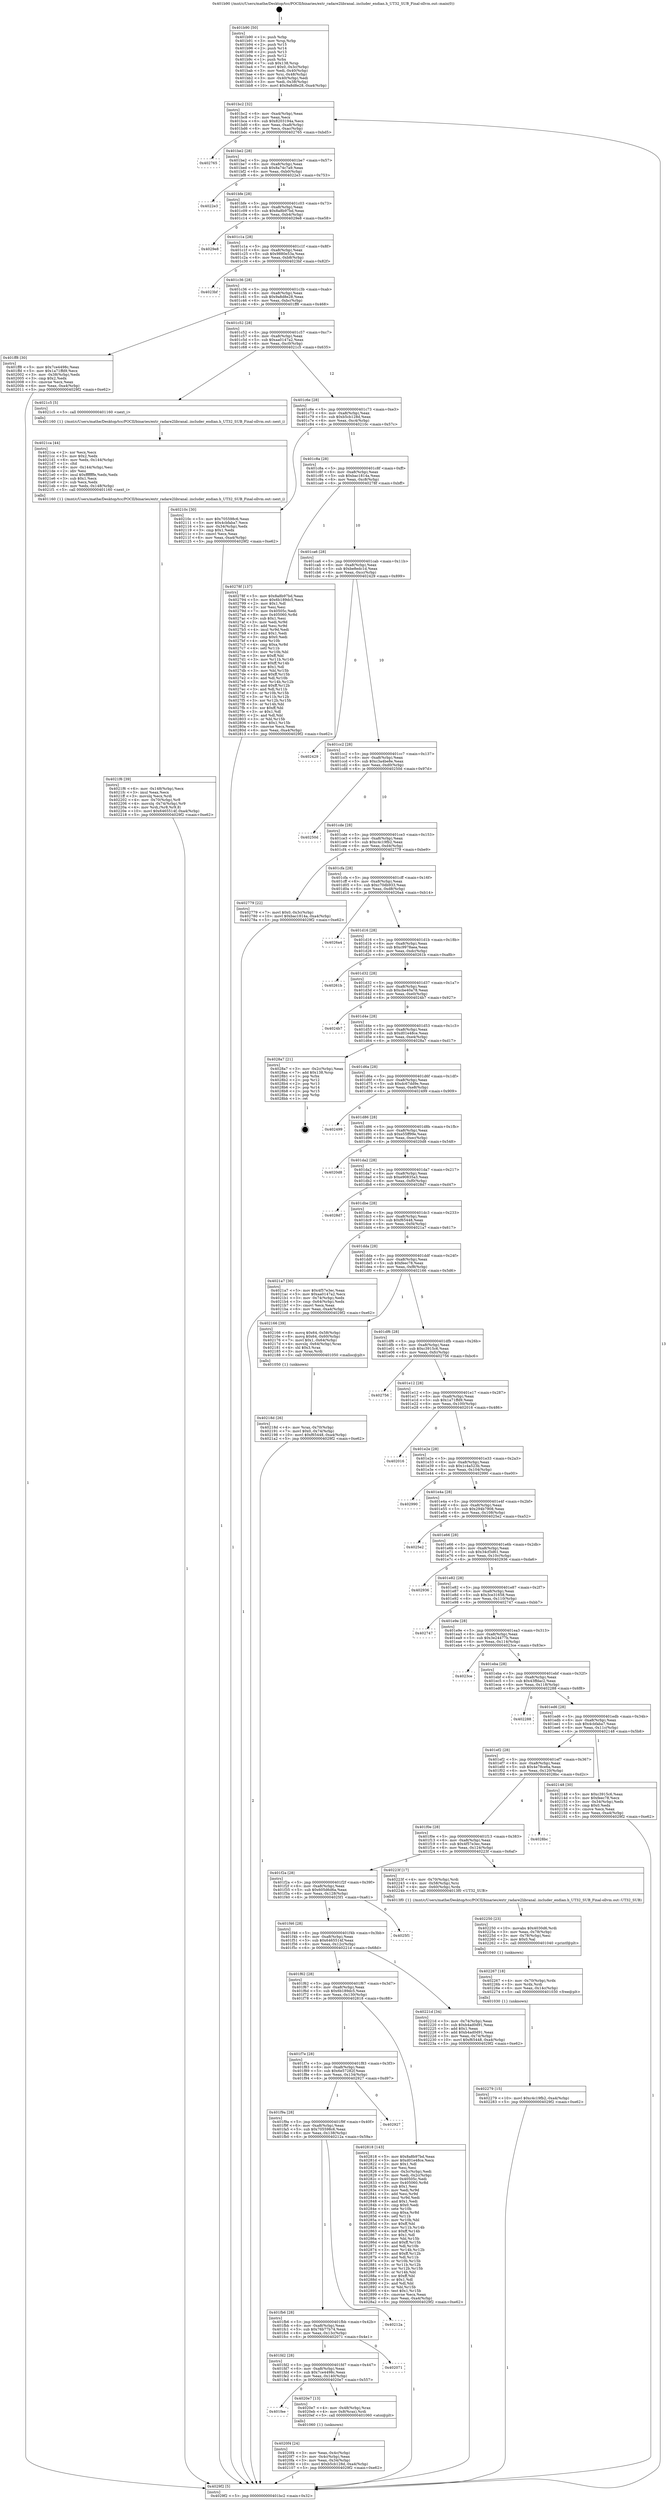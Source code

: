 digraph "0x401b90" {
  label = "0x401b90 (/mnt/c/Users/mathe/Desktop/tcc/POCII/binaries/extr_radare2libranal..includer_endian.h_UT32_SUB_Final-ollvm.out::main(0))"
  labelloc = "t"
  node[shape=record]

  Entry [label="",width=0.3,height=0.3,shape=circle,fillcolor=black,style=filled]
  "0x401bc2" [label="{
     0x401bc2 [32]\l
     | [instrs]\l
     &nbsp;&nbsp;0x401bc2 \<+6\>: mov -0xa4(%rbp),%eax\l
     &nbsp;&nbsp;0x401bc8 \<+2\>: mov %eax,%ecx\l
     &nbsp;&nbsp;0x401bca \<+6\>: sub $0x8203194a,%ecx\l
     &nbsp;&nbsp;0x401bd0 \<+6\>: mov %eax,-0xa8(%rbp)\l
     &nbsp;&nbsp;0x401bd6 \<+6\>: mov %ecx,-0xac(%rbp)\l
     &nbsp;&nbsp;0x401bdc \<+6\>: je 0000000000402765 \<main+0xbd5\>\l
  }"]
  "0x402765" [label="{
     0x402765\l
  }", style=dashed]
  "0x401be2" [label="{
     0x401be2 [28]\l
     | [instrs]\l
     &nbsp;&nbsp;0x401be2 \<+5\>: jmp 0000000000401be7 \<main+0x57\>\l
     &nbsp;&nbsp;0x401be7 \<+6\>: mov -0xa8(%rbp),%eax\l
     &nbsp;&nbsp;0x401bed \<+5\>: sub $0x8a74c7a9,%eax\l
     &nbsp;&nbsp;0x401bf2 \<+6\>: mov %eax,-0xb0(%rbp)\l
     &nbsp;&nbsp;0x401bf8 \<+6\>: je 00000000004022e3 \<main+0x753\>\l
  }"]
  Exit [label="",width=0.3,height=0.3,shape=circle,fillcolor=black,style=filled,peripheries=2]
  "0x4022e3" [label="{
     0x4022e3\l
  }", style=dashed]
  "0x401bfe" [label="{
     0x401bfe [28]\l
     | [instrs]\l
     &nbsp;&nbsp;0x401bfe \<+5\>: jmp 0000000000401c03 \<main+0x73\>\l
     &nbsp;&nbsp;0x401c03 \<+6\>: mov -0xa8(%rbp),%eax\l
     &nbsp;&nbsp;0x401c09 \<+5\>: sub $0x8a8b97bd,%eax\l
     &nbsp;&nbsp;0x401c0e \<+6\>: mov %eax,-0xb4(%rbp)\l
     &nbsp;&nbsp;0x401c14 \<+6\>: je 00000000004029e8 \<main+0xe58\>\l
  }"]
  "0x402279" [label="{
     0x402279 [15]\l
     | [instrs]\l
     &nbsp;&nbsp;0x402279 \<+10\>: movl $0xc4c19fb2,-0xa4(%rbp)\l
     &nbsp;&nbsp;0x402283 \<+5\>: jmp 00000000004029f2 \<main+0xe62\>\l
  }"]
  "0x4029e8" [label="{
     0x4029e8\l
  }", style=dashed]
  "0x401c1a" [label="{
     0x401c1a [28]\l
     | [instrs]\l
     &nbsp;&nbsp;0x401c1a \<+5\>: jmp 0000000000401c1f \<main+0x8f\>\l
     &nbsp;&nbsp;0x401c1f \<+6\>: mov -0xa8(%rbp),%eax\l
     &nbsp;&nbsp;0x401c25 \<+5\>: sub $0x9880e53a,%eax\l
     &nbsp;&nbsp;0x401c2a \<+6\>: mov %eax,-0xb8(%rbp)\l
     &nbsp;&nbsp;0x401c30 \<+6\>: je 00000000004023bf \<main+0x82f\>\l
  }"]
  "0x402267" [label="{
     0x402267 [18]\l
     | [instrs]\l
     &nbsp;&nbsp;0x402267 \<+4\>: mov -0x70(%rbp),%rdx\l
     &nbsp;&nbsp;0x40226b \<+3\>: mov %rdx,%rdi\l
     &nbsp;&nbsp;0x40226e \<+6\>: mov %eax,-0x14c(%rbp)\l
     &nbsp;&nbsp;0x402274 \<+5\>: call 0000000000401030 \<free@plt\>\l
     | [calls]\l
     &nbsp;&nbsp;0x401030 \{1\} (unknown)\l
  }"]
  "0x4023bf" [label="{
     0x4023bf\l
  }", style=dashed]
  "0x401c36" [label="{
     0x401c36 [28]\l
     | [instrs]\l
     &nbsp;&nbsp;0x401c36 \<+5\>: jmp 0000000000401c3b \<main+0xab\>\l
     &nbsp;&nbsp;0x401c3b \<+6\>: mov -0xa8(%rbp),%eax\l
     &nbsp;&nbsp;0x401c41 \<+5\>: sub $0x9a8d8e28,%eax\l
     &nbsp;&nbsp;0x401c46 \<+6\>: mov %eax,-0xbc(%rbp)\l
     &nbsp;&nbsp;0x401c4c \<+6\>: je 0000000000401ff8 \<main+0x468\>\l
  }"]
  "0x402250" [label="{
     0x402250 [23]\l
     | [instrs]\l
     &nbsp;&nbsp;0x402250 \<+10\>: movabs $0x4030d6,%rdi\l
     &nbsp;&nbsp;0x40225a \<+3\>: mov %eax,-0x78(%rbp)\l
     &nbsp;&nbsp;0x40225d \<+3\>: mov -0x78(%rbp),%esi\l
     &nbsp;&nbsp;0x402260 \<+2\>: mov $0x0,%al\l
     &nbsp;&nbsp;0x402262 \<+5\>: call 0000000000401040 \<printf@plt\>\l
     | [calls]\l
     &nbsp;&nbsp;0x401040 \{1\} (unknown)\l
  }"]
  "0x401ff8" [label="{
     0x401ff8 [30]\l
     | [instrs]\l
     &nbsp;&nbsp;0x401ff8 \<+5\>: mov $0x7ce4498c,%eax\l
     &nbsp;&nbsp;0x401ffd \<+5\>: mov $0x1a71ffd9,%ecx\l
     &nbsp;&nbsp;0x402002 \<+3\>: mov -0x38(%rbp),%edx\l
     &nbsp;&nbsp;0x402005 \<+3\>: cmp $0x2,%edx\l
     &nbsp;&nbsp;0x402008 \<+3\>: cmovne %ecx,%eax\l
     &nbsp;&nbsp;0x40200b \<+6\>: mov %eax,-0xa4(%rbp)\l
     &nbsp;&nbsp;0x402011 \<+5\>: jmp 00000000004029f2 \<main+0xe62\>\l
  }"]
  "0x401c52" [label="{
     0x401c52 [28]\l
     | [instrs]\l
     &nbsp;&nbsp;0x401c52 \<+5\>: jmp 0000000000401c57 \<main+0xc7\>\l
     &nbsp;&nbsp;0x401c57 \<+6\>: mov -0xa8(%rbp),%eax\l
     &nbsp;&nbsp;0x401c5d \<+5\>: sub $0xaa0147a2,%eax\l
     &nbsp;&nbsp;0x401c62 \<+6\>: mov %eax,-0xc0(%rbp)\l
     &nbsp;&nbsp;0x401c68 \<+6\>: je 00000000004021c5 \<main+0x635\>\l
  }"]
  "0x4029f2" [label="{
     0x4029f2 [5]\l
     | [instrs]\l
     &nbsp;&nbsp;0x4029f2 \<+5\>: jmp 0000000000401bc2 \<main+0x32\>\l
  }"]
  "0x401b90" [label="{
     0x401b90 [50]\l
     | [instrs]\l
     &nbsp;&nbsp;0x401b90 \<+1\>: push %rbp\l
     &nbsp;&nbsp;0x401b91 \<+3\>: mov %rsp,%rbp\l
     &nbsp;&nbsp;0x401b94 \<+2\>: push %r15\l
     &nbsp;&nbsp;0x401b96 \<+2\>: push %r14\l
     &nbsp;&nbsp;0x401b98 \<+2\>: push %r13\l
     &nbsp;&nbsp;0x401b9a \<+2\>: push %r12\l
     &nbsp;&nbsp;0x401b9c \<+1\>: push %rbx\l
     &nbsp;&nbsp;0x401b9d \<+7\>: sub $0x138,%rsp\l
     &nbsp;&nbsp;0x401ba4 \<+7\>: movl $0x0,-0x3c(%rbp)\l
     &nbsp;&nbsp;0x401bab \<+3\>: mov %edi,-0x40(%rbp)\l
     &nbsp;&nbsp;0x401bae \<+4\>: mov %rsi,-0x48(%rbp)\l
     &nbsp;&nbsp;0x401bb2 \<+3\>: mov -0x40(%rbp),%edi\l
     &nbsp;&nbsp;0x401bb5 \<+3\>: mov %edi,-0x38(%rbp)\l
     &nbsp;&nbsp;0x401bb8 \<+10\>: movl $0x9a8d8e28,-0xa4(%rbp)\l
  }"]
  "0x4021f6" [label="{
     0x4021f6 [39]\l
     | [instrs]\l
     &nbsp;&nbsp;0x4021f6 \<+6\>: mov -0x148(%rbp),%ecx\l
     &nbsp;&nbsp;0x4021fc \<+3\>: imul %eax,%ecx\l
     &nbsp;&nbsp;0x4021ff \<+3\>: movslq %ecx,%rdi\l
     &nbsp;&nbsp;0x402202 \<+4\>: mov -0x70(%rbp),%r8\l
     &nbsp;&nbsp;0x402206 \<+4\>: movslq -0x74(%rbp),%r9\l
     &nbsp;&nbsp;0x40220a \<+4\>: mov %rdi,(%r8,%r9,8)\l
     &nbsp;&nbsp;0x40220e \<+10\>: movl $0x6465514f,-0xa4(%rbp)\l
     &nbsp;&nbsp;0x402218 \<+5\>: jmp 00000000004029f2 \<main+0xe62\>\l
  }"]
  "0x4021c5" [label="{
     0x4021c5 [5]\l
     | [instrs]\l
     &nbsp;&nbsp;0x4021c5 \<+5\>: call 0000000000401160 \<next_i\>\l
     | [calls]\l
     &nbsp;&nbsp;0x401160 \{1\} (/mnt/c/Users/mathe/Desktop/tcc/POCII/binaries/extr_radare2libranal..includer_endian.h_UT32_SUB_Final-ollvm.out::next_i)\l
  }"]
  "0x401c6e" [label="{
     0x401c6e [28]\l
     | [instrs]\l
     &nbsp;&nbsp;0x401c6e \<+5\>: jmp 0000000000401c73 \<main+0xe3\>\l
     &nbsp;&nbsp;0x401c73 \<+6\>: mov -0xa8(%rbp),%eax\l
     &nbsp;&nbsp;0x401c79 \<+5\>: sub $0xb5cb128d,%eax\l
     &nbsp;&nbsp;0x401c7e \<+6\>: mov %eax,-0xc4(%rbp)\l
     &nbsp;&nbsp;0x401c84 \<+6\>: je 000000000040210c \<main+0x57c\>\l
  }"]
  "0x4021ca" [label="{
     0x4021ca [44]\l
     | [instrs]\l
     &nbsp;&nbsp;0x4021ca \<+2\>: xor %ecx,%ecx\l
     &nbsp;&nbsp;0x4021cc \<+5\>: mov $0x2,%edx\l
     &nbsp;&nbsp;0x4021d1 \<+6\>: mov %edx,-0x144(%rbp)\l
     &nbsp;&nbsp;0x4021d7 \<+1\>: cltd\l
     &nbsp;&nbsp;0x4021d8 \<+6\>: mov -0x144(%rbp),%esi\l
     &nbsp;&nbsp;0x4021de \<+2\>: idiv %esi\l
     &nbsp;&nbsp;0x4021e0 \<+6\>: imul $0xfffffffe,%edx,%edx\l
     &nbsp;&nbsp;0x4021e6 \<+3\>: sub $0x1,%ecx\l
     &nbsp;&nbsp;0x4021e9 \<+2\>: sub %ecx,%edx\l
     &nbsp;&nbsp;0x4021eb \<+6\>: mov %edx,-0x148(%rbp)\l
     &nbsp;&nbsp;0x4021f1 \<+5\>: call 0000000000401160 \<next_i\>\l
     | [calls]\l
     &nbsp;&nbsp;0x401160 \{1\} (/mnt/c/Users/mathe/Desktop/tcc/POCII/binaries/extr_radare2libranal..includer_endian.h_UT32_SUB_Final-ollvm.out::next_i)\l
  }"]
  "0x40210c" [label="{
     0x40210c [30]\l
     | [instrs]\l
     &nbsp;&nbsp;0x40210c \<+5\>: mov $0x705598c6,%eax\l
     &nbsp;&nbsp;0x402111 \<+5\>: mov $0x4cbfaba7,%ecx\l
     &nbsp;&nbsp;0x402116 \<+3\>: mov -0x34(%rbp),%edx\l
     &nbsp;&nbsp;0x402119 \<+3\>: cmp $0x1,%edx\l
     &nbsp;&nbsp;0x40211c \<+3\>: cmovl %ecx,%eax\l
     &nbsp;&nbsp;0x40211f \<+6\>: mov %eax,-0xa4(%rbp)\l
     &nbsp;&nbsp;0x402125 \<+5\>: jmp 00000000004029f2 \<main+0xe62\>\l
  }"]
  "0x401c8a" [label="{
     0x401c8a [28]\l
     | [instrs]\l
     &nbsp;&nbsp;0x401c8a \<+5\>: jmp 0000000000401c8f \<main+0xff\>\l
     &nbsp;&nbsp;0x401c8f \<+6\>: mov -0xa8(%rbp),%eax\l
     &nbsp;&nbsp;0x401c95 \<+5\>: sub $0xbac1814a,%eax\l
     &nbsp;&nbsp;0x401c9a \<+6\>: mov %eax,-0xc8(%rbp)\l
     &nbsp;&nbsp;0x401ca0 \<+6\>: je 000000000040278f \<main+0xbff\>\l
  }"]
  "0x40218d" [label="{
     0x40218d [26]\l
     | [instrs]\l
     &nbsp;&nbsp;0x40218d \<+4\>: mov %rax,-0x70(%rbp)\l
     &nbsp;&nbsp;0x402191 \<+7\>: movl $0x0,-0x74(%rbp)\l
     &nbsp;&nbsp;0x402198 \<+10\>: movl $0xf65448,-0xa4(%rbp)\l
     &nbsp;&nbsp;0x4021a2 \<+5\>: jmp 00000000004029f2 \<main+0xe62\>\l
  }"]
  "0x40278f" [label="{
     0x40278f [137]\l
     | [instrs]\l
     &nbsp;&nbsp;0x40278f \<+5\>: mov $0x8a8b97bd,%eax\l
     &nbsp;&nbsp;0x402794 \<+5\>: mov $0x6b189dc5,%ecx\l
     &nbsp;&nbsp;0x402799 \<+2\>: mov $0x1,%dl\l
     &nbsp;&nbsp;0x40279b \<+2\>: xor %esi,%esi\l
     &nbsp;&nbsp;0x40279d \<+7\>: mov 0x40505c,%edi\l
     &nbsp;&nbsp;0x4027a4 \<+8\>: mov 0x405060,%r8d\l
     &nbsp;&nbsp;0x4027ac \<+3\>: sub $0x1,%esi\l
     &nbsp;&nbsp;0x4027af \<+3\>: mov %edi,%r9d\l
     &nbsp;&nbsp;0x4027b2 \<+3\>: add %esi,%r9d\l
     &nbsp;&nbsp;0x4027b5 \<+4\>: imul %r9d,%edi\l
     &nbsp;&nbsp;0x4027b9 \<+3\>: and $0x1,%edi\l
     &nbsp;&nbsp;0x4027bc \<+3\>: cmp $0x0,%edi\l
     &nbsp;&nbsp;0x4027bf \<+4\>: sete %r10b\l
     &nbsp;&nbsp;0x4027c3 \<+4\>: cmp $0xa,%r8d\l
     &nbsp;&nbsp;0x4027c7 \<+4\>: setl %r11b\l
     &nbsp;&nbsp;0x4027cb \<+3\>: mov %r10b,%bl\l
     &nbsp;&nbsp;0x4027ce \<+3\>: xor $0xff,%bl\l
     &nbsp;&nbsp;0x4027d1 \<+3\>: mov %r11b,%r14b\l
     &nbsp;&nbsp;0x4027d4 \<+4\>: xor $0xff,%r14b\l
     &nbsp;&nbsp;0x4027d8 \<+3\>: xor $0x1,%dl\l
     &nbsp;&nbsp;0x4027db \<+3\>: mov %bl,%r15b\l
     &nbsp;&nbsp;0x4027de \<+4\>: and $0xff,%r15b\l
     &nbsp;&nbsp;0x4027e2 \<+3\>: and %dl,%r10b\l
     &nbsp;&nbsp;0x4027e5 \<+3\>: mov %r14b,%r12b\l
     &nbsp;&nbsp;0x4027e8 \<+4\>: and $0xff,%r12b\l
     &nbsp;&nbsp;0x4027ec \<+3\>: and %dl,%r11b\l
     &nbsp;&nbsp;0x4027ef \<+3\>: or %r10b,%r15b\l
     &nbsp;&nbsp;0x4027f2 \<+3\>: or %r11b,%r12b\l
     &nbsp;&nbsp;0x4027f5 \<+3\>: xor %r12b,%r15b\l
     &nbsp;&nbsp;0x4027f8 \<+3\>: or %r14b,%bl\l
     &nbsp;&nbsp;0x4027fb \<+3\>: xor $0xff,%bl\l
     &nbsp;&nbsp;0x4027fe \<+3\>: or $0x1,%dl\l
     &nbsp;&nbsp;0x402801 \<+2\>: and %dl,%bl\l
     &nbsp;&nbsp;0x402803 \<+3\>: or %bl,%r15b\l
     &nbsp;&nbsp;0x402806 \<+4\>: test $0x1,%r15b\l
     &nbsp;&nbsp;0x40280a \<+3\>: cmovne %ecx,%eax\l
     &nbsp;&nbsp;0x40280d \<+6\>: mov %eax,-0xa4(%rbp)\l
     &nbsp;&nbsp;0x402813 \<+5\>: jmp 00000000004029f2 \<main+0xe62\>\l
  }"]
  "0x401ca6" [label="{
     0x401ca6 [28]\l
     | [instrs]\l
     &nbsp;&nbsp;0x401ca6 \<+5\>: jmp 0000000000401cab \<main+0x11b\>\l
     &nbsp;&nbsp;0x401cab \<+6\>: mov -0xa8(%rbp),%eax\l
     &nbsp;&nbsp;0x401cb1 \<+5\>: sub $0xbe8edc1d,%eax\l
     &nbsp;&nbsp;0x401cb6 \<+6\>: mov %eax,-0xcc(%rbp)\l
     &nbsp;&nbsp;0x401cbc \<+6\>: je 0000000000402429 \<main+0x899\>\l
  }"]
  "0x4020f4" [label="{
     0x4020f4 [24]\l
     | [instrs]\l
     &nbsp;&nbsp;0x4020f4 \<+3\>: mov %eax,-0x4c(%rbp)\l
     &nbsp;&nbsp;0x4020f7 \<+3\>: mov -0x4c(%rbp),%eax\l
     &nbsp;&nbsp;0x4020fa \<+3\>: mov %eax,-0x34(%rbp)\l
     &nbsp;&nbsp;0x4020fd \<+10\>: movl $0xb5cb128d,-0xa4(%rbp)\l
     &nbsp;&nbsp;0x402107 \<+5\>: jmp 00000000004029f2 \<main+0xe62\>\l
  }"]
  "0x402429" [label="{
     0x402429\l
  }", style=dashed]
  "0x401cc2" [label="{
     0x401cc2 [28]\l
     | [instrs]\l
     &nbsp;&nbsp;0x401cc2 \<+5\>: jmp 0000000000401cc7 \<main+0x137\>\l
     &nbsp;&nbsp;0x401cc7 \<+6\>: mov -0xa8(%rbp),%eax\l
     &nbsp;&nbsp;0x401ccd \<+5\>: sub $0xc3a4be8e,%eax\l
     &nbsp;&nbsp;0x401cd2 \<+6\>: mov %eax,-0xd0(%rbp)\l
     &nbsp;&nbsp;0x401cd8 \<+6\>: je 000000000040250d \<main+0x97d\>\l
  }"]
  "0x401fee" [label="{
     0x401fee\l
  }", style=dashed]
  "0x40250d" [label="{
     0x40250d\l
  }", style=dashed]
  "0x401cde" [label="{
     0x401cde [28]\l
     | [instrs]\l
     &nbsp;&nbsp;0x401cde \<+5\>: jmp 0000000000401ce3 \<main+0x153\>\l
     &nbsp;&nbsp;0x401ce3 \<+6\>: mov -0xa8(%rbp),%eax\l
     &nbsp;&nbsp;0x401ce9 \<+5\>: sub $0xc4c19fb2,%eax\l
     &nbsp;&nbsp;0x401cee \<+6\>: mov %eax,-0xd4(%rbp)\l
     &nbsp;&nbsp;0x401cf4 \<+6\>: je 0000000000402779 \<main+0xbe9\>\l
  }"]
  "0x4020e7" [label="{
     0x4020e7 [13]\l
     | [instrs]\l
     &nbsp;&nbsp;0x4020e7 \<+4\>: mov -0x48(%rbp),%rax\l
     &nbsp;&nbsp;0x4020eb \<+4\>: mov 0x8(%rax),%rdi\l
     &nbsp;&nbsp;0x4020ef \<+5\>: call 0000000000401060 \<atoi@plt\>\l
     | [calls]\l
     &nbsp;&nbsp;0x401060 \{1\} (unknown)\l
  }"]
  "0x402779" [label="{
     0x402779 [22]\l
     | [instrs]\l
     &nbsp;&nbsp;0x402779 \<+7\>: movl $0x0,-0x3c(%rbp)\l
     &nbsp;&nbsp;0x402780 \<+10\>: movl $0xbac1814a,-0xa4(%rbp)\l
     &nbsp;&nbsp;0x40278a \<+5\>: jmp 00000000004029f2 \<main+0xe62\>\l
  }"]
  "0x401cfa" [label="{
     0x401cfa [28]\l
     | [instrs]\l
     &nbsp;&nbsp;0x401cfa \<+5\>: jmp 0000000000401cff \<main+0x16f\>\l
     &nbsp;&nbsp;0x401cff \<+6\>: mov -0xa8(%rbp),%eax\l
     &nbsp;&nbsp;0x401d05 \<+5\>: sub $0xc70db933,%eax\l
     &nbsp;&nbsp;0x401d0a \<+6\>: mov %eax,-0xd8(%rbp)\l
     &nbsp;&nbsp;0x401d10 \<+6\>: je 00000000004026a4 \<main+0xb14\>\l
  }"]
  "0x401fd2" [label="{
     0x401fd2 [28]\l
     | [instrs]\l
     &nbsp;&nbsp;0x401fd2 \<+5\>: jmp 0000000000401fd7 \<main+0x447\>\l
     &nbsp;&nbsp;0x401fd7 \<+6\>: mov -0xa8(%rbp),%eax\l
     &nbsp;&nbsp;0x401fdd \<+5\>: sub $0x7ce4498c,%eax\l
     &nbsp;&nbsp;0x401fe2 \<+6\>: mov %eax,-0x140(%rbp)\l
     &nbsp;&nbsp;0x401fe8 \<+6\>: je 00000000004020e7 \<main+0x557\>\l
  }"]
  "0x4026a4" [label="{
     0x4026a4\l
  }", style=dashed]
  "0x401d16" [label="{
     0x401d16 [28]\l
     | [instrs]\l
     &nbsp;&nbsp;0x401d16 \<+5\>: jmp 0000000000401d1b \<main+0x18b\>\l
     &nbsp;&nbsp;0x401d1b \<+6\>: mov -0xa8(%rbp),%eax\l
     &nbsp;&nbsp;0x401d21 \<+5\>: sub $0xc9978aea,%eax\l
     &nbsp;&nbsp;0x401d26 \<+6\>: mov %eax,-0xdc(%rbp)\l
     &nbsp;&nbsp;0x401d2c \<+6\>: je 000000000040261b \<main+0xa8b\>\l
  }"]
  "0x402071" [label="{
     0x402071\l
  }", style=dashed]
  "0x40261b" [label="{
     0x40261b\l
  }", style=dashed]
  "0x401d32" [label="{
     0x401d32 [28]\l
     | [instrs]\l
     &nbsp;&nbsp;0x401d32 \<+5\>: jmp 0000000000401d37 \<main+0x1a7\>\l
     &nbsp;&nbsp;0x401d37 \<+6\>: mov -0xa8(%rbp),%eax\l
     &nbsp;&nbsp;0x401d3d \<+5\>: sub $0xcbe40a78,%eax\l
     &nbsp;&nbsp;0x401d42 \<+6\>: mov %eax,-0xe0(%rbp)\l
     &nbsp;&nbsp;0x401d48 \<+6\>: je 00000000004024b7 \<main+0x927\>\l
  }"]
  "0x401fb6" [label="{
     0x401fb6 [28]\l
     | [instrs]\l
     &nbsp;&nbsp;0x401fb6 \<+5\>: jmp 0000000000401fbb \<main+0x42b\>\l
     &nbsp;&nbsp;0x401fbb \<+6\>: mov -0xa8(%rbp),%eax\l
     &nbsp;&nbsp;0x401fc1 \<+5\>: sub $0x76b77b74,%eax\l
     &nbsp;&nbsp;0x401fc6 \<+6\>: mov %eax,-0x13c(%rbp)\l
     &nbsp;&nbsp;0x401fcc \<+6\>: je 0000000000402071 \<main+0x4e1\>\l
  }"]
  "0x4024b7" [label="{
     0x4024b7\l
  }", style=dashed]
  "0x401d4e" [label="{
     0x401d4e [28]\l
     | [instrs]\l
     &nbsp;&nbsp;0x401d4e \<+5\>: jmp 0000000000401d53 \<main+0x1c3\>\l
     &nbsp;&nbsp;0x401d53 \<+6\>: mov -0xa8(%rbp),%eax\l
     &nbsp;&nbsp;0x401d59 \<+5\>: sub $0xd01e48ce,%eax\l
     &nbsp;&nbsp;0x401d5e \<+6\>: mov %eax,-0xe4(%rbp)\l
     &nbsp;&nbsp;0x401d64 \<+6\>: je 00000000004028a7 \<main+0xd17\>\l
  }"]
  "0x40212a" [label="{
     0x40212a\l
  }", style=dashed]
  "0x4028a7" [label="{
     0x4028a7 [21]\l
     | [instrs]\l
     &nbsp;&nbsp;0x4028a7 \<+3\>: mov -0x2c(%rbp),%eax\l
     &nbsp;&nbsp;0x4028aa \<+7\>: add $0x138,%rsp\l
     &nbsp;&nbsp;0x4028b1 \<+1\>: pop %rbx\l
     &nbsp;&nbsp;0x4028b2 \<+2\>: pop %r12\l
     &nbsp;&nbsp;0x4028b4 \<+2\>: pop %r13\l
     &nbsp;&nbsp;0x4028b6 \<+2\>: pop %r14\l
     &nbsp;&nbsp;0x4028b8 \<+2\>: pop %r15\l
     &nbsp;&nbsp;0x4028ba \<+1\>: pop %rbp\l
     &nbsp;&nbsp;0x4028bb \<+1\>: ret\l
  }"]
  "0x401d6a" [label="{
     0x401d6a [28]\l
     | [instrs]\l
     &nbsp;&nbsp;0x401d6a \<+5\>: jmp 0000000000401d6f \<main+0x1df\>\l
     &nbsp;&nbsp;0x401d6f \<+6\>: mov -0xa8(%rbp),%eax\l
     &nbsp;&nbsp;0x401d75 \<+5\>: sub $0xdc67dd9e,%eax\l
     &nbsp;&nbsp;0x401d7a \<+6\>: mov %eax,-0xe8(%rbp)\l
     &nbsp;&nbsp;0x401d80 \<+6\>: je 0000000000402499 \<main+0x909\>\l
  }"]
  "0x401f9a" [label="{
     0x401f9a [28]\l
     | [instrs]\l
     &nbsp;&nbsp;0x401f9a \<+5\>: jmp 0000000000401f9f \<main+0x40f\>\l
     &nbsp;&nbsp;0x401f9f \<+6\>: mov -0xa8(%rbp),%eax\l
     &nbsp;&nbsp;0x401fa5 \<+5\>: sub $0x705598c6,%eax\l
     &nbsp;&nbsp;0x401faa \<+6\>: mov %eax,-0x138(%rbp)\l
     &nbsp;&nbsp;0x401fb0 \<+6\>: je 000000000040212a \<main+0x59a\>\l
  }"]
  "0x402499" [label="{
     0x402499\l
  }", style=dashed]
  "0x401d86" [label="{
     0x401d86 [28]\l
     | [instrs]\l
     &nbsp;&nbsp;0x401d86 \<+5\>: jmp 0000000000401d8b \<main+0x1fb\>\l
     &nbsp;&nbsp;0x401d8b \<+6\>: mov -0xa8(%rbp),%eax\l
     &nbsp;&nbsp;0x401d91 \<+5\>: sub $0xe55ff99e,%eax\l
     &nbsp;&nbsp;0x401d96 \<+6\>: mov %eax,-0xec(%rbp)\l
     &nbsp;&nbsp;0x401d9c \<+6\>: je 00000000004020d8 \<main+0x548\>\l
  }"]
  "0x402927" [label="{
     0x402927\l
  }", style=dashed]
  "0x4020d8" [label="{
     0x4020d8\l
  }", style=dashed]
  "0x401da2" [label="{
     0x401da2 [28]\l
     | [instrs]\l
     &nbsp;&nbsp;0x401da2 \<+5\>: jmp 0000000000401da7 \<main+0x217\>\l
     &nbsp;&nbsp;0x401da7 \<+6\>: mov -0xa8(%rbp),%eax\l
     &nbsp;&nbsp;0x401dad \<+5\>: sub $0xe90835a3,%eax\l
     &nbsp;&nbsp;0x401db2 \<+6\>: mov %eax,-0xf0(%rbp)\l
     &nbsp;&nbsp;0x401db8 \<+6\>: je 00000000004028d7 \<main+0xd47\>\l
  }"]
  "0x401f7e" [label="{
     0x401f7e [28]\l
     | [instrs]\l
     &nbsp;&nbsp;0x401f7e \<+5\>: jmp 0000000000401f83 \<main+0x3f3\>\l
     &nbsp;&nbsp;0x401f83 \<+6\>: mov -0xa8(%rbp),%eax\l
     &nbsp;&nbsp;0x401f89 \<+5\>: sub $0x6e57282f,%eax\l
     &nbsp;&nbsp;0x401f8e \<+6\>: mov %eax,-0x134(%rbp)\l
     &nbsp;&nbsp;0x401f94 \<+6\>: je 0000000000402927 \<main+0xd97\>\l
  }"]
  "0x4028d7" [label="{
     0x4028d7\l
  }", style=dashed]
  "0x401dbe" [label="{
     0x401dbe [28]\l
     | [instrs]\l
     &nbsp;&nbsp;0x401dbe \<+5\>: jmp 0000000000401dc3 \<main+0x233\>\l
     &nbsp;&nbsp;0x401dc3 \<+6\>: mov -0xa8(%rbp),%eax\l
     &nbsp;&nbsp;0x401dc9 \<+5\>: sub $0xf65448,%eax\l
     &nbsp;&nbsp;0x401dce \<+6\>: mov %eax,-0xf4(%rbp)\l
     &nbsp;&nbsp;0x401dd4 \<+6\>: je 00000000004021a7 \<main+0x617\>\l
  }"]
  "0x402818" [label="{
     0x402818 [143]\l
     | [instrs]\l
     &nbsp;&nbsp;0x402818 \<+5\>: mov $0x8a8b97bd,%eax\l
     &nbsp;&nbsp;0x40281d \<+5\>: mov $0xd01e48ce,%ecx\l
     &nbsp;&nbsp;0x402822 \<+2\>: mov $0x1,%dl\l
     &nbsp;&nbsp;0x402824 \<+2\>: xor %esi,%esi\l
     &nbsp;&nbsp;0x402826 \<+3\>: mov -0x3c(%rbp),%edi\l
     &nbsp;&nbsp;0x402829 \<+3\>: mov %edi,-0x2c(%rbp)\l
     &nbsp;&nbsp;0x40282c \<+7\>: mov 0x40505c,%edi\l
     &nbsp;&nbsp;0x402833 \<+8\>: mov 0x405060,%r8d\l
     &nbsp;&nbsp;0x40283b \<+3\>: sub $0x1,%esi\l
     &nbsp;&nbsp;0x40283e \<+3\>: mov %edi,%r9d\l
     &nbsp;&nbsp;0x402841 \<+3\>: add %esi,%r9d\l
     &nbsp;&nbsp;0x402844 \<+4\>: imul %r9d,%edi\l
     &nbsp;&nbsp;0x402848 \<+3\>: and $0x1,%edi\l
     &nbsp;&nbsp;0x40284b \<+3\>: cmp $0x0,%edi\l
     &nbsp;&nbsp;0x40284e \<+4\>: sete %r10b\l
     &nbsp;&nbsp;0x402852 \<+4\>: cmp $0xa,%r8d\l
     &nbsp;&nbsp;0x402856 \<+4\>: setl %r11b\l
     &nbsp;&nbsp;0x40285a \<+3\>: mov %r10b,%bl\l
     &nbsp;&nbsp;0x40285d \<+3\>: xor $0xff,%bl\l
     &nbsp;&nbsp;0x402860 \<+3\>: mov %r11b,%r14b\l
     &nbsp;&nbsp;0x402863 \<+4\>: xor $0xff,%r14b\l
     &nbsp;&nbsp;0x402867 \<+3\>: xor $0x1,%dl\l
     &nbsp;&nbsp;0x40286a \<+3\>: mov %bl,%r15b\l
     &nbsp;&nbsp;0x40286d \<+4\>: and $0xff,%r15b\l
     &nbsp;&nbsp;0x402871 \<+3\>: and %dl,%r10b\l
     &nbsp;&nbsp;0x402874 \<+3\>: mov %r14b,%r12b\l
     &nbsp;&nbsp;0x402877 \<+4\>: and $0xff,%r12b\l
     &nbsp;&nbsp;0x40287b \<+3\>: and %dl,%r11b\l
     &nbsp;&nbsp;0x40287e \<+3\>: or %r10b,%r15b\l
     &nbsp;&nbsp;0x402881 \<+3\>: or %r11b,%r12b\l
     &nbsp;&nbsp;0x402884 \<+3\>: xor %r12b,%r15b\l
     &nbsp;&nbsp;0x402887 \<+3\>: or %r14b,%bl\l
     &nbsp;&nbsp;0x40288a \<+3\>: xor $0xff,%bl\l
     &nbsp;&nbsp;0x40288d \<+3\>: or $0x1,%dl\l
     &nbsp;&nbsp;0x402890 \<+2\>: and %dl,%bl\l
     &nbsp;&nbsp;0x402892 \<+3\>: or %bl,%r15b\l
     &nbsp;&nbsp;0x402895 \<+4\>: test $0x1,%r15b\l
     &nbsp;&nbsp;0x402899 \<+3\>: cmovne %ecx,%eax\l
     &nbsp;&nbsp;0x40289c \<+6\>: mov %eax,-0xa4(%rbp)\l
     &nbsp;&nbsp;0x4028a2 \<+5\>: jmp 00000000004029f2 \<main+0xe62\>\l
  }"]
  "0x4021a7" [label="{
     0x4021a7 [30]\l
     | [instrs]\l
     &nbsp;&nbsp;0x4021a7 \<+5\>: mov $0x4f57e3ec,%eax\l
     &nbsp;&nbsp;0x4021ac \<+5\>: mov $0xaa0147a2,%ecx\l
     &nbsp;&nbsp;0x4021b1 \<+3\>: mov -0x74(%rbp),%edx\l
     &nbsp;&nbsp;0x4021b4 \<+3\>: cmp -0x64(%rbp),%edx\l
     &nbsp;&nbsp;0x4021b7 \<+3\>: cmovl %ecx,%eax\l
     &nbsp;&nbsp;0x4021ba \<+6\>: mov %eax,-0xa4(%rbp)\l
     &nbsp;&nbsp;0x4021c0 \<+5\>: jmp 00000000004029f2 \<main+0xe62\>\l
  }"]
  "0x401dda" [label="{
     0x401dda [28]\l
     | [instrs]\l
     &nbsp;&nbsp;0x401dda \<+5\>: jmp 0000000000401ddf \<main+0x24f\>\l
     &nbsp;&nbsp;0x401ddf \<+6\>: mov -0xa8(%rbp),%eax\l
     &nbsp;&nbsp;0x401de5 \<+5\>: sub $0xfeec78,%eax\l
     &nbsp;&nbsp;0x401dea \<+6\>: mov %eax,-0xf8(%rbp)\l
     &nbsp;&nbsp;0x401df0 \<+6\>: je 0000000000402166 \<main+0x5d6\>\l
  }"]
  "0x401f62" [label="{
     0x401f62 [28]\l
     | [instrs]\l
     &nbsp;&nbsp;0x401f62 \<+5\>: jmp 0000000000401f67 \<main+0x3d7\>\l
     &nbsp;&nbsp;0x401f67 \<+6\>: mov -0xa8(%rbp),%eax\l
     &nbsp;&nbsp;0x401f6d \<+5\>: sub $0x6b189dc5,%eax\l
     &nbsp;&nbsp;0x401f72 \<+6\>: mov %eax,-0x130(%rbp)\l
     &nbsp;&nbsp;0x401f78 \<+6\>: je 0000000000402818 \<main+0xc88\>\l
  }"]
  "0x402166" [label="{
     0x402166 [39]\l
     | [instrs]\l
     &nbsp;&nbsp;0x402166 \<+8\>: movq $0x64,-0x58(%rbp)\l
     &nbsp;&nbsp;0x40216e \<+8\>: movq $0x64,-0x60(%rbp)\l
     &nbsp;&nbsp;0x402176 \<+7\>: movl $0x1,-0x64(%rbp)\l
     &nbsp;&nbsp;0x40217d \<+4\>: movslq -0x64(%rbp),%rax\l
     &nbsp;&nbsp;0x402181 \<+4\>: shl $0x3,%rax\l
     &nbsp;&nbsp;0x402185 \<+3\>: mov %rax,%rdi\l
     &nbsp;&nbsp;0x402188 \<+5\>: call 0000000000401050 \<malloc@plt\>\l
     | [calls]\l
     &nbsp;&nbsp;0x401050 \{1\} (unknown)\l
  }"]
  "0x401df6" [label="{
     0x401df6 [28]\l
     | [instrs]\l
     &nbsp;&nbsp;0x401df6 \<+5\>: jmp 0000000000401dfb \<main+0x26b\>\l
     &nbsp;&nbsp;0x401dfb \<+6\>: mov -0xa8(%rbp),%eax\l
     &nbsp;&nbsp;0x401e01 \<+5\>: sub $0xc3915c6,%eax\l
     &nbsp;&nbsp;0x401e06 \<+6\>: mov %eax,-0xfc(%rbp)\l
     &nbsp;&nbsp;0x401e0c \<+6\>: je 0000000000402756 \<main+0xbc6\>\l
  }"]
  "0x40221d" [label="{
     0x40221d [34]\l
     | [instrs]\l
     &nbsp;&nbsp;0x40221d \<+3\>: mov -0x74(%rbp),%eax\l
     &nbsp;&nbsp;0x402220 \<+5\>: sub $0xb4ad0d91,%eax\l
     &nbsp;&nbsp;0x402225 \<+3\>: add $0x1,%eax\l
     &nbsp;&nbsp;0x402228 \<+5\>: add $0xb4ad0d91,%eax\l
     &nbsp;&nbsp;0x40222d \<+3\>: mov %eax,-0x74(%rbp)\l
     &nbsp;&nbsp;0x402230 \<+10\>: movl $0xf65448,-0xa4(%rbp)\l
     &nbsp;&nbsp;0x40223a \<+5\>: jmp 00000000004029f2 \<main+0xe62\>\l
  }"]
  "0x402756" [label="{
     0x402756\l
  }", style=dashed]
  "0x401e12" [label="{
     0x401e12 [28]\l
     | [instrs]\l
     &nbsp;&nbsp;0x401e12 \<+5\>: jmp 0000000000401e17 \<main+0x287\>\l
     &nbsp;&nbsp;0x401e17 \<+6\>: mov -0xa8(%rbp),%eax\l
     &nbsp;&nbsp;0x401e1d \<+5\>: sub $0x1a71ffd9,%eax\l
     &nbsp;&nbsp;0x401e22 \<+6\>: mov %eax,-0x100(%rbp)\l
     &nbsp;&nbsp;0x401e28 \<+6\>: je 0000000000402016 \<main+0x486\>\l
  }"]
  "0x401f46" [label="{
     0x401f46 [28]\l
     | [instrs]\l
     &nbsp;&nbsp;0x401f46 \<+5\>: jmp 0000000000401f4b \<main+0x3bb\>\l
     &nbsp;&nbsp;0x401f4b \<+6\>: mov -0xa8(%rbp),%eax\l
     &nbsp;&nbsp;0x401f51 \<+5\>: sub $0x6465514f,%eax\l
     &nbsp;&nbsp;0x401f56 \<+6\>: mov %eax,-0x12c(%rbp)\l
     &nbsp;&nbsp;0x401f5c \<+6\>: je 000000000040221d \<main+0x68d\>\l
  }"]
  "0x402016" [label="{
     0x402016\l
  }", style=dashed]
  "0x401e2e" [label="{
     0x401e2e [28]\l
     | [instrs]\l
     &nbsp;&nbsp;0x401e2e \<+5\>: jmp 0000000000401e33 \<main+0x2a3\>\l
     &nbsp;&nbsp;0x401e33 \<+6\>: mov -0xa8(%rbp),%eax\l
     &nbsp;&nbsp;0x401e39 \<+5\>: sub $0x1c4a523b,%eax\l
     &nbsp;&nbsp;0x401e3e \<+6\>: mov %eax,-0x104(%rbp)\l
     &nbsp;&nbsp;0x401e44 \<+6\>: je 0000000000402990 \<main+0xe00\>\l
  }"]
  "0x4025f1" [label="{
     0x4025f1\l
  }", style=dashed]
  "0x402990" [label="{
     0x402990\l
  }", style=dashed]
  "0x401e4a" [label="{
     0x401e4a [28]\l
     | [instrs]\l
     &nbsp;&nbsp;0x401e4a \<+5\>: jmp 0000000000401e4f \<main+0x2bf\>\l
     &nbsp;&nbsp;0x401e4f \<+6\>: mov -0xa8(%rbp),%eax\l
     &nbsp;&nbsp;0x401e55 \<+5\>: sub $0x294b7908,%eax\l
     &nbsp;&nbsp;0x401e5a \<+6\>: mov %eax,-0x108(%rbp)\l
     &nbsp;&nbsp;0x401e60 \<+6\>: je 00000000004025e2 \<main+0xa52\>\l
  }"]
  "0x401f2a" [label="{
     0x401f2a [28]\l
     | [instrs]\l
     &nbsp;&nbsp;0x401f2a \<+5\>: jmp 0000000000401f2f \<main+0x39f\>\l
     &nbsp;&nbsp;0x401f2f \<+6\>: mov -0xa8(%rbp),%eax\l
     &nbsp;&nbsp;0x401f35 \<+5\>: sub $0x605d6d6a,%eax\l
     &nbsp;&nbsp;0x401f3a \<+6\>: mov %eax,-0x128(%rbp)\l
     &nbsp;&nbsp;0x401f40 \<+6\>: je 00000000004025f1 \<main+0xa61\>\l
  }"]
  "0x4025e2" [label="{
     0x4025e2\l
  }", style=dashed]
  "0x401e66" [label="{
     0x401e66 [28]\l
     | [instrs]\l
     &nbsp;&nbsp;0x401e66 \<+5\>: jmp 0000000000401e6b \<main+0x2db\>\l
     &nbsp;&nbsp;0x401e6b \<+6\>: mov -0xa8(%rbp),%eax\l
     &nbsp;&nbsp;0x401e71 \<+5\>: sub $0x34cf3d61,%eax\l
     &nbsp;&nbsp;0x401e76 \<+6\>: mov %eax,-0x10c(%rbp)\l
     &nbsp;&nbsp;0x401e7c \<+6\>: je 0000000000402936 \<main+0xda6\>\l
  }"]
  "0x40223f" [label="{
     0x40223f [17]\l
     | [instrs]\l
     &nbsp;&nbsp;0x40223f \<+4\>: mov -0x70(%rbp),%rdi\l
     &nbsp;&nbsp;0x402243 \<+4\>: mov -0x58(%rbp),%rsi\l
     &nbsp;&nbsp;0x402247 \<+4\>: mov -0x60(%rbp),%rdx\l
     &nbsp;&nbsp;0x40224b \<+5\>: call 00000000004013f0 \<UT32_SUB\>\l
     | [calls]\l
     &nbsp;&nbsp;0x4013f0 \{1\} (/mnt/c/Users/mathe/Desktop/tcc/POCII/binaries/extr_radare2libranal..includer_endian.h_UT32_SUB_Final-ollvm.out::UT32_SUB)\l
  }"]
  "0x402936" [label="{
     0x402936\l
  }", style=dashed]
  "0x401e82" [label="{
     0x401e82 [28]\l
     | [instrs]\l
     &nbsp;&nbsp;0x401e82 \<+5\>: jmp 0000000000401e87 \<main+0x2f7\>\l
     &nbsp;&nbsp;0x401e87 \<+6\>: mov -0xa8(%rbp),%eax\l
     &nbsp;&nbsp;0x401e8d \<+5\>: sub $0x3ce31658,%eax\l
     &nbsp;&nbsp;0x401e92 \<+6\>: mov %eax,-0x110(%rbp)\l
     &nbsp;&nbsp;0x401e98 \<+6\>: je 0000000000402747 \<main+0xbb7\>\l
  }"]
  "0x401f0e" [label="{
     0x401f0e [28]\l
     | [instrs]\l
     &nbsp;&nbsp;0x401f0e \<+5\>: jmp 0000000000401f13 \<main+0x383\>\l
     &nbsp;&nbsp;0x401f13 \<+6\>: mov -0xa8(%rbp),%eax\l
     &nbsp;&nbsp;0x401f19 \<+5\>: sub $0x4f57e3ec,%eax\l
     &nbsp;&nbsp;0x401f1e \<+6\>: mov %eax,-0x124(%rbp)\l
     &nbsp;&nbsp;0x401f24 \<+6\>: je 000000000040223f \<main+0x6af\>\l
  }"]
  "0x402747" [label="{
     0x402747\l
  }", style=dashed]
  "0x401e9e" [label="{
     0x401e9e [28]\l
     | [instrs]\l
     &nbsp;&nbsp;0x401e9e \<+5\>: jmp 0000000000401ea3 \<main+0x313\>\l
     &nbsp;&nbsp;0x401ea3 \<+6\>: mov -0xa8(%rbp),%eax\l
     &nbsp;&nbsp;0x401ea9 \<+5\>: sub $0x3e24477b,%eax\l
     &nbsp;&nbsp;0x401eae \<+6\>: mov %eax,-0x114(%rbp)\l
     &nbsp;&nbsp;0x401eb4 \<+6\>: je 00000000004023ce \<main+0x83e\>\l
  }"]
  "0x4028bc" [label="{
     0x4028bc\l
  }", style=dashed]
  "0x4023ce" [label="{
     0x4023ce\l
  }", style=dashed]
  "0x401eba" [label="{
     0x401eba [28]\l
     | [instrs]\l
     &nbsp;&nbsp;0x401eba \<+5\>: jmp 0000000000401ebf \<main+0x32f\>\l
     &nbsp;&nbsp;0x401ebf \<+6\>: mov -0xa8(%rbp),%eax\l
     &nbsp;&nbsp;0x401ec5 \<+5\>: sub $0x43ffdac2,%eax\l
     &nbsp;&nbsp;0x401eca \<+6\>: mov %eax,-0x118(%rbp)\l
     &nbsp;&nbsp;0x401ed0 \<+6\>: je 0000000000402288 \<main+0x6f8\>\l
  }"]
  "0x401ef2" [label="{
     0x401ef2 [28]\l
     | [instrs]\l
     &nbsp;&nbsp;0x401ef2 \<+5\>: jmp 0000000000401ef7 \<main+0x367\>\l
     &nbsp;&nbsp;0x401ef7 \<+6\>: mov -0xa8(%rbp),%eax\l
     &nbsp;&nbsp;0x401efd \<+5\>: sub $0x4e78ce6a,%eax\l
     &nbsp;&nbsp;0x401f02 \<+6\>: mov %eax,-0x120(%rbp)\l
     &nbsp;&nbsp;0x401f08 \<+6\>: je 00000000004028bc \<main+0xd2c\>\l
  }"]
  "0x402288" [label="{
     0x402288\l
  }", style=dashed]
  "0x401ed6" [label="{
     0x401ed6 [28]\l
     | [instrs]\l
     &nbsp;&nbsp;0x401ed6 \<+5\>: jmp 0000000000401edb \<main+0x34b\>\l
     &nbsp;&nbsp;0x401edb \<+6\>: mov -0xa8(%rbp),%eax\l
     &nbsp;&nbsp;0x401ee1 \<+5\>: sub $0x4cbfaba7,%eax\l
     &nbsp;&nbsp;0x401ee6 \<+6\>: mov %eax,-0x11c(%rbp)\l
     &nbsp;&nbsp;0x401eec \<+6\>: je 0000000000402148 \<main+0x5b8\>\l
  }"]
  "0x402148" [label="{
     0x402148 [30]\l
     | [instrs]\l
     &nbsp;&nbsp;0x402148 \<+5\>: mov $0xc3915c6,%eax\l
     &nbsp;&nbsp;0x40214d \<+5\>: mov $0xfeec78,%ecx\l
     &nbsp;&nbsp;0x402152 \<+3\>: mov -0x34(%rbp),%edx\l
     &nbsp;&nbsp;0x402155 \<+3\>: cmp $0x0,%edx\l
     &nbsp;&nbsp;0x402158 \<+3\>: cmove %ecx,%eax\l
     &nbsp;&nbsp;0x40215b \<+6\>: mov %eax,-0xa4(%rbp)\l
     &nbsp;&nbsp;0x402161 \<+5\>: jmp 00000000004029f2 \<main+0xe62\>\l
  }"]
  Entry -> "0x401b90" [label=" 1"]
  "0x401bc2" -> "0x402765" [label=" 0"]
  "0x401bc2" -> "0x401be2" [label=" 14"]
  "0x4028a7" -> Exit [label=" 1"]
  "0x401be2" -> "0x4022e3" [label=" 0"]
  "0x401be2" -> "0x401bfe" [label=" 14"]
  "0x402818" -> "0x4029f2" [label=" 1"]
  "0x401bfe" -> "0x4029e8" [label=" 0"]
  "0x401bfe" -> "0x401c1a" [label=" 14"]
  "0x40278f" -> "0x4029f2" [label=" 1"]
  "0x401c1a" -> "0x4023bf" [label=" 0"]
  "0x401c1a" -> "0x401c36" [label=" 14"]
  "0x402779" -> "0x4029f2" [label=" 1"]
  "0x401c36" -> "0x401ff8" [label=" 1"]
  "0x401c36" -> "0x401c52" [label=" 13"]
  "0x401ff8" -> "0x4029f2" [label=" 1"]
  "0x401b90" -> "0x401bc2" [label=" 1"]
  "0x4029f2" -> "0x401bc2" [label=" 13"]
  "0x402279" -> "0x4029f2" [label=" 1"]
  "0x401c52" -> "0x4021c5" [label=" 1"]
  "0x401c52" -> "0x401c6e" [label=" 12"]
  "0x402267" -> "0x402279" [label=" 1"]
  "0x401c6e" -> "0x40210c" [label=" 1"]
  "0x401c6e" -> "0x401c8a" [label=" 11"]
  "0x402250" -> "0x402267" [label=" 1"]
  "0x401c8a" -> "0x40278f" [label=" 1"]
  "0x401c8a" -> "0x401ca6" [label=" 10"]
  "0x40223f" -> "0x402250" [label=" 1"]
  "0x401ca6" -> "0x402429" [label=" 0"]
  "0x401ca6" -> "0x401cc2" [label=" 10"]
  "0x40221d" -> "0x4029f2" [label=" 1"]
  "0x401cc2" -> "0x40250d" [label=" 0"]
  "0x401cc2" -> "0x401cde" [label=" 10"]
  "0x4021f6" -> "0x4029f2" [label=" 1"]
  "0x401cde" -> "0x402779" [label=" 1"]
  "0x401cde" -> "0x401cfa" [label=" 9"]
  "0x4021ca" -> "0x4021f6" [label=" 1"]
  "0x401cfa" -> "0x4026a4" [label=" 0"]
  "0x401cfa" -> "0x401d16" [label=" 9"]
  "0x4021a7" -> "0x4029f2" [label=" 2"]
  "0x401d16" -> "0x40261b" [label=" 0"]
  "0x401d16" -> "0x401d32" [label=" 9"]
  "0x40218d" -> "0x4029f2" [label=" 1"]
  "0x401d32" -> "0x4024b7" [label=" 0"]
  "0x401d32" -> "0x401d4e" [label=" 9"]
  "0x402148" -> "0x4029f2" [label=" 1"]
  "0x401d4e" -> "0x4028a7" [label=" 1"]
  "0x401d4e" -> "0x401d6a" [label=" 8"]
  "0x40210c" -> "0x4029f2" [label=" 1"]
  "0x401d6a" -> "0x402499" [label=" 0"]
  "0x401d6a" -> "0x401d86" [label=" 8"]
  "0x4020e7" -> "0x4020f4" [label=" 1"]
  "0x401d86" -> "0x4020d8" [label=" 0"]
  "0x401d86" -> "0x401da2" [label=" 8"]
  "0x401fd2" -> "0x401fee" [label=" 0"]
  "0x401da2" -> "0x4028d7" [label=" 0"]
  "0x401da2" -> "0x401dbe" [label=" 8"]
  "0x4021c5" -> "0x4021ca" [label=" 1"]
  "0x401dbe" -> "0x4021a7" [label=" 2"]
  "0x401dbe" -> "0x401dda" [label=" 6"]
  "0x401fb6" -> "0x401fd2" [label=" 1"]
  "0x401dda" -> "0x402166" [label=" 1"]
  "0x401dda" -> "0x401df6" [label=" 5"]
  "0x402166" -> "0x40218d" [label=" 1"]
  "0x401df6" -> "0x402756" [label=" 0"]
  "0x401df6" -> "0x401e12" [label=" 5"]
  "0x401f9a" -> "0x401fb6" [label=" 1"]
  "0x401e12" -> "0x402016" [label=" 0"]
  "0x401e12" -> "0x401e2e" [label=" 5"]
  "0x4020f4" -> "0x4029f2" [label=" 1"]
  "0x401e2e" -> "0x402990" [label=" 0"]
  "0x401e2e" -> "0x401e4a" [label=" 5"]
  "0x401f7e" -> "0x401f9a" [label=" 1"]
  "0x401e4a" -> "0x4025e2" [label=" 0"]
  "0x401e4a" -> "0x401e66" [label=" 5"]
  "0x401fd2" -> "0x4020e7" [label=" 1"]
  "0x401e66" -> "0x402936" [label=" 0"]
  "0x401e66" -> "0x401e82" [label=" 5"]
  "0x401f62" -> "0x401f7e" [label=" 1"]
  "0x401e82" -> "0x402747" [label=" 0"]
  "0x401e82" -> "0x401e9e" [label=" 5"]
  "0x401fb6" -> "0x402071" [label=" 0"]
  "0x401e9e" -> "0x4023ce" [label=" 0"]
  "0x401e9e" -> "0x401eba" [label=" 5"]
  "0x401f46" -> "0x401f62" [label=" 2"]
  "0x401eba" -> "0x402288" [label=" 0"]
  "0x401eba" -> "0x401ed6" [label=" 5"]
  "0x401f9a" -> "0x40212a" [label=" 0"]
  "0x401ed6" -> "0x402148" [label=" 1"]
  "0x401ed6" -> "0x401ef2" [label=" 4"]
  "0x401f46" -> "0x40221d" [label=" 1"]
  "0x401ef2" -> "0x4028bc" [label=" 0"]
  "0x401ef2" -> "0x401f0e" [label=" 4"]
  "0x401f62" -> "0x402818" [label=" 1"]
  "0x401f0e" -> "0x40223f" [label=" 1"]
  "0x401f0e" -> "0x401f2a" [label=" 3"]
  "0x401f7e" -> "0x402927" [label=" 0"]
  "0x401f2a" -> "0x4025f1" [label=" 0"]
  "0x401f2a" -> "0x401f46" [label=" 3"]
}
